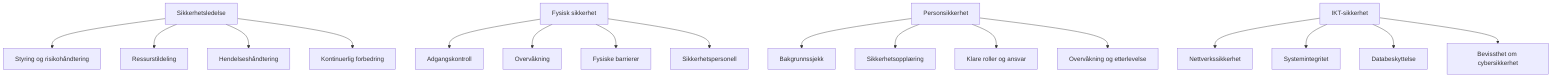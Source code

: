 graph TD;
    A[Sikkerhetsledelse] --> B[Styring og risikohåndtering]
    A --> C[Ressurstildeling]
    A --> D[Hendelseshåndtering]
    A --> E[Kontinuerlig forbedring]
    F[Fysisk sikkerhet] --> G[Adgangskontroll]
    F --> H[Overvåkning]
    F --> I[Fysiske barrierer]
    F --> J[Sikkerhetspersonell]
    K[Personsikkerhet] --> L[Bakgrunnssjekk]
    K --> M[Sikkerhetsopplæring]
    K --> N[Klare roller og ansvar]
    K --> O[Overvåkning og etterlevelse]
    P[IKT-sikkerhet] --> Q[Nettverkssikkerhet]
    P --> R[Systemintegritet]
    P --> S[Databeskyttelse]
    P --> T[Bevissthet om cybersikkerhet]